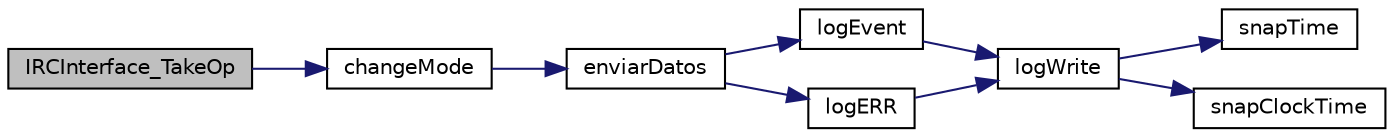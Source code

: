 digraph "IRCInterface_TakeOp"
{
  edge [fontname="Helvetica",fontsize="10",labelfontname="Helvetica",labelfontsize="10"];
  node [fontname="Helvetica",fontsize="10",shape=record];
  rankdir="LR";
  Node1 [label="IRCInterface_TakeOp",height=0.2,width=0.4,color="black", fillcolor="grey75", style="filled", fontcolor="black"];
  Node1 -> Node2 [color="midnightblue",fontsize="10",style="solid",fontname="Helvetica"];
  Node2 [label="changeMode",height=0.2,width=0.4,color="black", fillcolor="white", style="filled",URL="$aux__functions_8h.html#a06340d30a60b297a60b17841767fad85"];
  Node2 -> Node3 [color="midnightblue",fontsize="10",style="solid",fontname="Helvetica"];
  Node3 [label="enviarDatos",height=0.2,width=0.4,color="black", fillcolor="white", style="filled",URL="$conexion__tcp_8h.html#ab9468ce1338cfca5736ab407ba155f55"];
  Node3 -> Node4 [color="midnightblue",fontsize="10",style="solid",fontname="Helvetica"];
  Node4 [label="logEvent",height=0.2,width=0.4,color="black", fillcolor="white", style="filled",URL="$logger_8h.html#af71188329ee1cf68a59d3f9ddd035ca6"];
  Node4 -> Node5 [color="midnightblue",fontsize="10",style="solid",fontname="Helvetica"];
  Node5 [label="logWrite",height=0.2,width=0.4,color="black", fillcolor="white", style="filled",URL="$logger_8c.html#a6d1f5cd19f49b187e2097a467eca0233"];
  Node5 -> Node6 [color="midnightblue",fontsize="10",style="solid",fontname="Helvetica"];
  Node6 [label="snapTime",height=0.2,width=0.4,color="black", fillcolor="white", style="filled",URL="$logger_8c.html#a9780074b15cc3acc70e3ee5989c8005a"];
  Node5 -> Node7 [color="midnightblue",fontsize="10",style="solid",fontname="Helvetica"];
  Node7 [label="snapClockTime",height=0.2,width=0.4,color="black", fillcolor="white", style="filled",URL="$logger_8c.html#ad5ed54850fd750ca0935368e72017537"];
  Node3 -> Node8 [color="midnightblue",fontsize="10",style="solid",fontname="Helvetica"];
  Node8 [label="logERR",height=0.2,width=0.4,color="black", fillcolor="white", style="filled",URL="$logger_8h.html#a9487660b2ec318326782a9d9e32f8461"];
  Node8 -> Node5 [color="midnightblue",fontsize="10",style="solid",fontname="Helvetica"];
}
